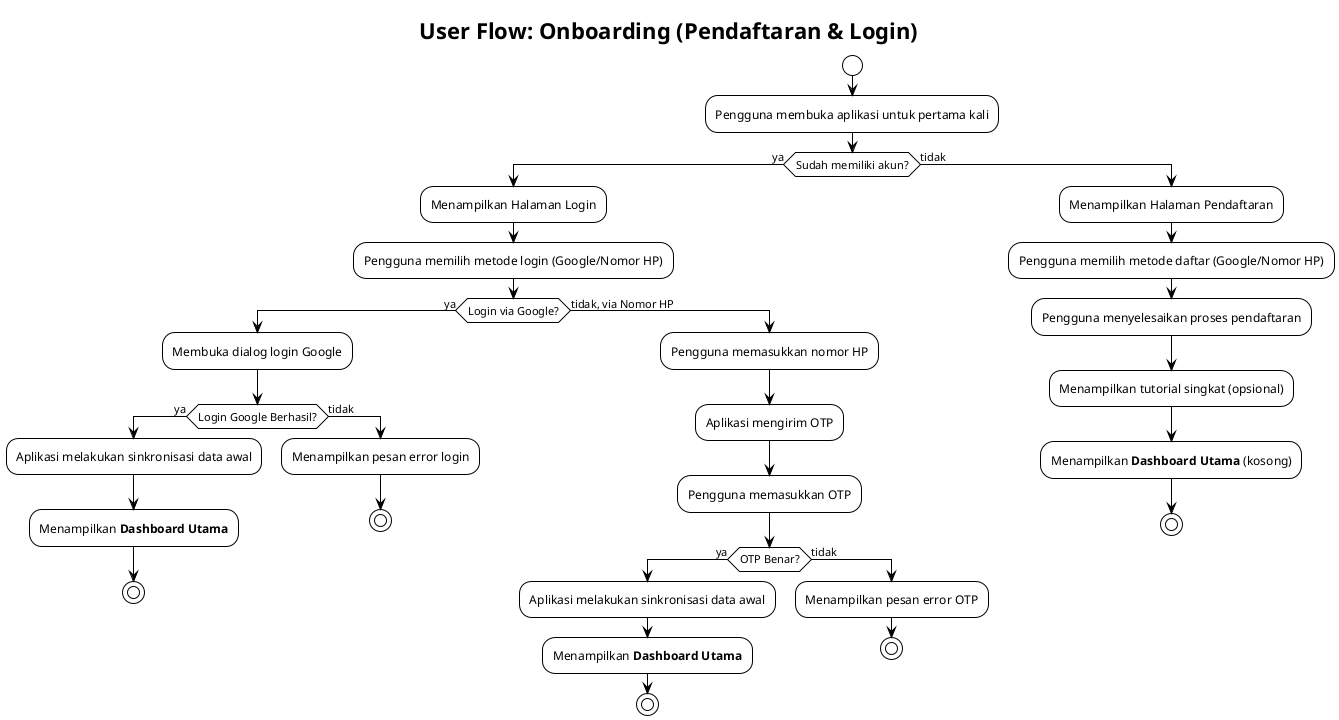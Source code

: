 @startuml UserFlow_Onboarding

!theme plain
title User Flow: Onboarding (Pendaftaran & Login)

start

:Pengguna membuka aplikasi untuk pertama kali;

if (Sudah memiliki akun?) then (ya)
  :Menampilkan Halaman Login;
  :Pengguna memilih metode login (Google/Nomor HP);
  if (Login via Google?) then (ya)
    :Membuka dialog login Google;
    if (Login Google Berhasil?) then (ya)
      :Aplikasi melakukan sinkronisasi data awal;
      :Menampilkan **Dashboard Utama**;
      stop
    else (tidak)
      :Menampilkan pesan error login;
      stop
    endif
  else (tidak, via Nomor HP)
    :Pengguna memasukkan nomor HP;
    :Aplikasi mengirim OTP;
    :Pengguna memasukkan OTP;
    if (OTP Benar?) then (ya)
      :Aplikasi melakukan sinkronisasi data awal;
      :Menampilkan **Dashboard Utama**;
      stop
    else (tidak)
      :Menampilkan pesan error OTP;
      stop
    endif
  endif
else (tidak)
  :Menampilkan Halaman Pendaftaran;
  :Pengguna memilih metode daftar (Google/Nomor HP);
  ' Proses pendaftaran mirip dengan login, diasumsikan berhasil
  :Pengguna menyelesaikan proses pendaftaran;
  :Menampilkan tutorial singkat (opsional);
  :Menampilkan **Dashboard Utama** (kosong);
  stop
endif

@enduml